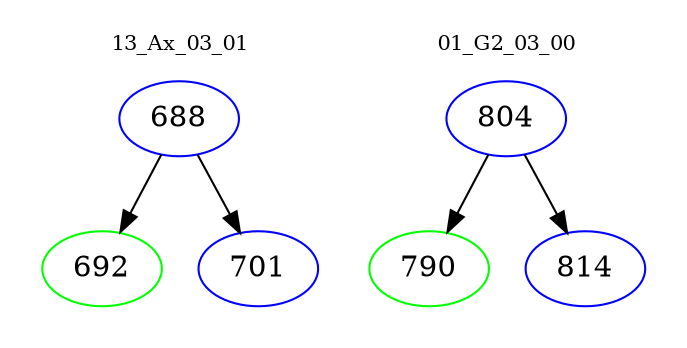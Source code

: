 digraph{
subgraph cluster_0 {
color = white
label = "13_Ax_03_01";
fontsize=10;
T0_688 [label="688", color="blue"]
T0_688 -> T0_692 [color="black"]
T0_692 [label="692", color="green"]
T0_688 -> T0_701 [color="black"]
T0_701 [label="701", color="blue"]
}
subgraph cluster_1 {
color = white
label = "01_G2_03_00";
fontsize=10;
T1_804 [label="804", color="blue"]
T1_804 -> T1_790 [color="black"]
T1_790 [label="790", color="green"]
T1_804 -> T1_814 [color="black"]
T1_814 [label="814", color="blue"]
}
}
